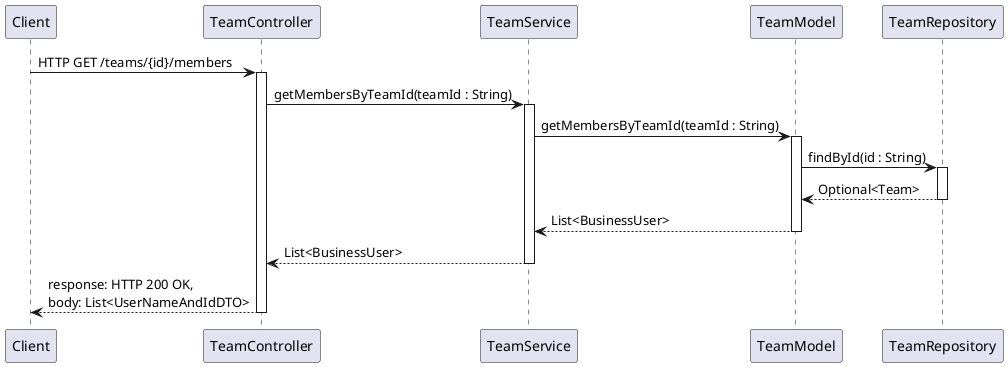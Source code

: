 @startuml
'https://plantuml.com/sequence-diagram


Client -> TeamController: HTTP GET /teams/{id}/members
activate TeamController
TeamController -> TeamService: getMembersByTeamId(teamId : String)
activate TeamService
TeamService -> TeamModel: getMembersByTeamId(teamId : String)
activate TeamModel
TeamModel -> TeamRepository: findById(id : String)
activate TeamRepository

TeamModel <-- TeamRepository: Optional<Team>
deactivate TeamRepository
TeamService <-- TeamModel: List<BusinessUser>
deactivate TeamModel
TeamController <-- TeamService: List<BusinessUser>
deactivate TeamService
Client <-- TeamController: response: HTTP 200 OK,\nbody: List<UserNameAndIdDTO>
deactivate TeamController

@enduml
